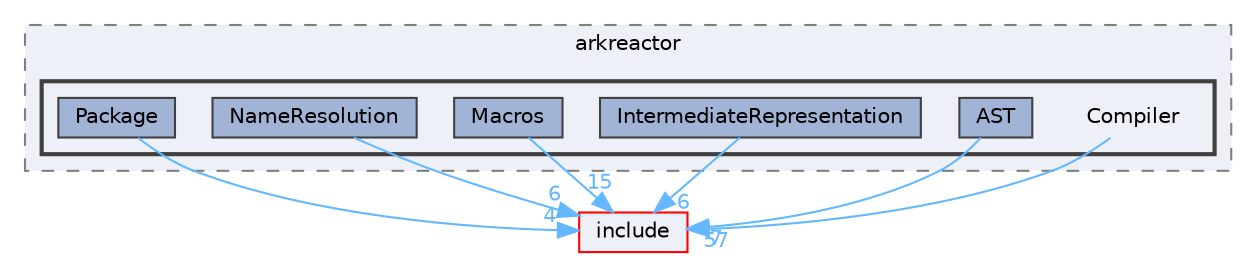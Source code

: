digraph "/Users/fola/Documents/ArkScript/Ark/src/arkreactor/Compiler"
{
 // INTERACTIVE_SVG=YES
 // LATEX_PDF_SIZE
  bgcolor="transparent";
  edge [fontname=Helvetica,fontsize=10,labelfontname=Helvetica,labelfontsize=10];
  node [fontname=Helvetica,fontsize=10,shape=box,height=0.2,width=0.4];
  compound=true
  subgraph clusterdir_e0d450b481c7e7e5abacff9799e54b3d {
    graph [ bgcolor="#edf0f7", pencolor="grey50", label="arkreactor", fontname=Helvetica,fontsize=10 style="filled,dashed", URL="dir_e0d450b481c7e7e5abacff9799e54b3d.html",tooltip=""]
  subgraph clusterdir_548d85becfdd8b4d1d64f6a452aea6ab {
    graph [ bgcolor="#edf0f7", pencolor="grey25", label="", fontname=Helvetica,fontsize=10 style="filled,bold", URL="dir_548d85becfdd8b4d1d64f6a452aea6ab.html",tooltip=""]
    dir_548d85becfdd8b4d1d64f6a452aea6ab [shape=plaintext, label="Compiler"];
  dir_60d9a1ba7355fd01e18353677e9347b6 [label="AST", fillcolor="#a2b4d6", color="grey25", style="filled", URL="dir_60d9a1ba7355fd01e18353677e9347b6.html",tooltip=""];
  dir_b956417a1547c988f68dbc0fc6407c8c [label="IntermediateRepresentation", fillcolor="#a2b4d6", color="grey25", style="filled", URL="dir_b956417a1547c988f68dbc0fc6407c8c.html",tooltip=""];
  dir_b9cbe36700296659acef612d0d107ef6 [label="Macros", fillcolor="#a2b4d6", color="grey25", style="filled", URL="dir_b9cbe36700296659acef612d0d107ef6.html",tooltip=""];
  dir_b6124fb14836ac39ce59840b20290a71 [label="NameResolution", fillcolor="#a2b4d6", color="grey25", style="filled", URL="dir_b6124fb14836ac39ce59840b20290a71.html",tooltip=""];
  dir_4d2f5f8785436e272417245a8e9ba9e9 [label="Package", fillcolor="#a2b4d6", color="grey25", style="filled", URL="dir_4d2f5f8785436e272417245a8e9ba9e9.html",tooltip=""];
  }
  }
  dir_d44c64559bbebec7f509842c48db8b23 [label="include", fillcolor="#edf0f7", color="red", style="filled", URL="dir_d44c64559bbebec7f509842c48db8b23.html",tooltip=""];
  dir_548d85becfdd8b4d1d64f6a452aea6ab->dir_d44c64559bbebec7f509842c48db8b23 [headlabel="57", labeldistance=1.5 headhref="dir_000008_000011.html" href="dir_000008_000011.html" color="steelblue1" fontcolor="steelblue1"];
  dir_60d9a1ba7355fd01e18353677e9347b6->dir_d44c64559bbebec7f509842c48db8b23 [headlabel="7", labeldistance=1.5 headhref="dir_000004_000011.html" href="dir_000004_000011.html" color="steelblue1" fontcolor="steelblue1"];
  dir_b956417a1547c988f68dbc0fc6407c8c->dir_d44c64559bbebec7f509842c48db8b23 [headlabel="6", labeldistance=1.5 headhref="dir_000013_000011.html" href="dir_000013_000011.html" color="steelblue1" fontcolor="steelblue1"];
  dir_b9cbe36700296659acef612d0d107ef6->dir_d44c64559bbebec7f509842c48db8b23 [headlabel="15", labeldistance=1.5 headhref="dir_000015_000011.html" href="dir_000015_000011.html" color="steelblue1" fontcolor="steelblue1"];
  dir_b6124fb14836ac39ce59840b20290a71->dir_d44c64559bbebec7f509842c48db8b23 [headlabel="6", labeldistance=1.5 headhref="dir_000017_000011.html" href="dir_000017_000011.html" color="steelblue1" fontcolor="steelblue1"];
  dir_4d2f5f8785436e272417245a8e9ba9e9->dir_d44c64559bbebec7f509842c48db8b23 [headlabel="4", labeldistance=1.5 headhref="dir_000019_000011.html" href="dir_000019_000011.html" color="steelblue1" fontcolor="steelblue1"];
}
